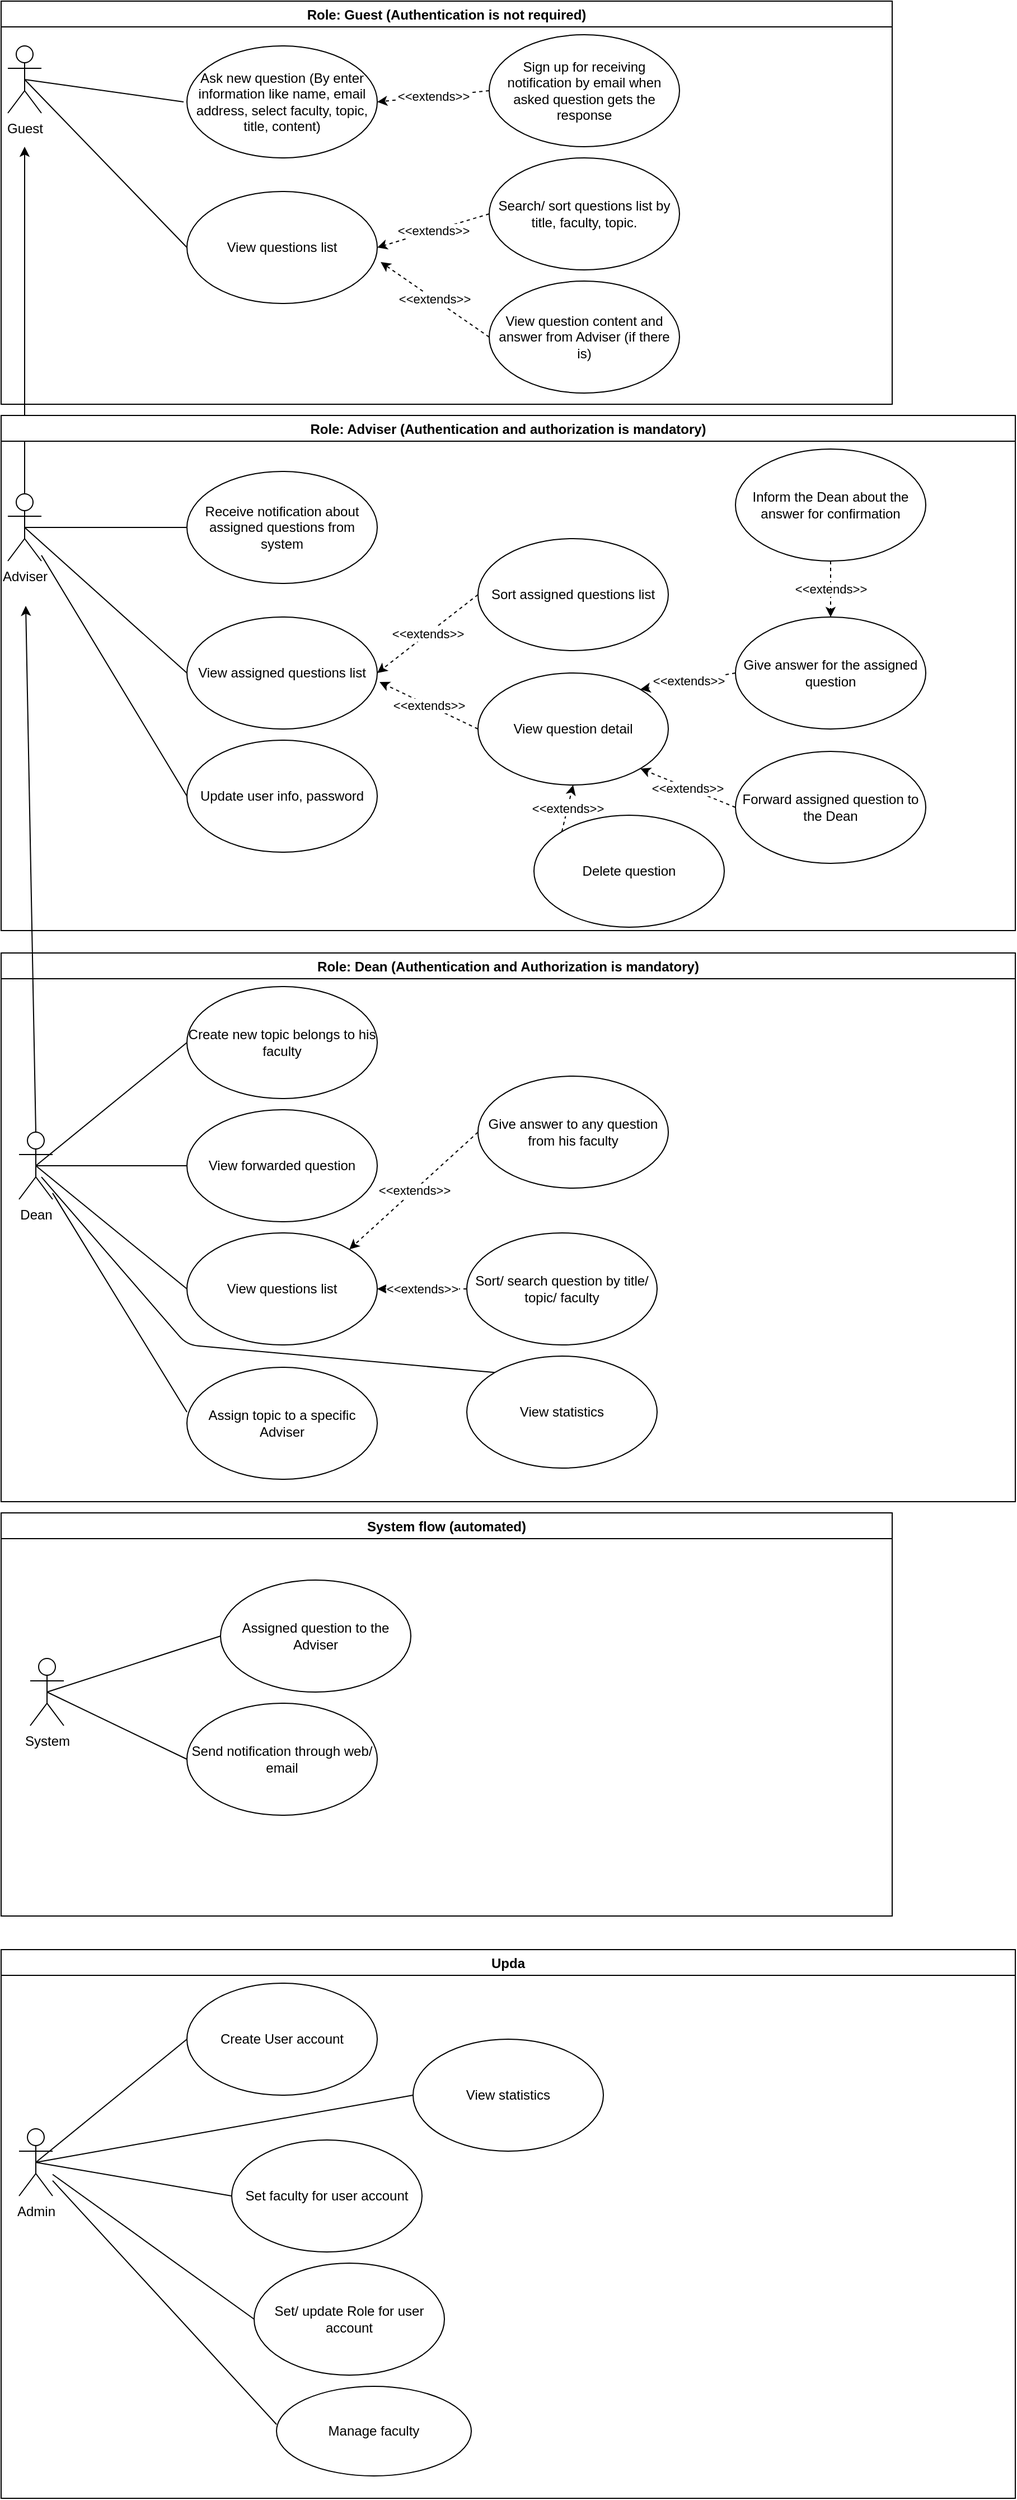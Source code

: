 <mxfile version="14.6.13" type="device" pages="2"><diagram id="tnbXLevmcXKyYmL-U076" name="Page-1"><mxGraphModel dx="1086" dy="816" grid="1" gridSize="10" guides="1" tooltips="1" connect="1" arrows="1" fold="1" page="1" pageScale="1" pageWidth="1169" pageHeight="1654" math="0" shadow="0"><root><mxCell id="0"/><mxCell id="1" parent="0"/><mxCell id="F6jXzHEJYzb5_Nm_SfDr-1" value="Guest" style="shape=umlActor;verticalLabelPosition=bottom;verticalAlign=top;html=1;outlineConnect=0;" parent="1" vertex="1"><mxGeometry x="20" y="40" width="30" height="60" as="geometry"/></mxCell><mxCell id="F6jXzHEJYzb5_Nm_SfDr-8" value="" style="endArrow=none;html=1;exitX=0.5;exitY=0.5;exitDx=0;exitDy=0;exitPerimeter=0;" parent="1" source="F6jXzHEJYzb5_Nm_SfDr-1" edge="1"><mxGeometry width="50" height="50" relative="1" as="geometry"><mxPoint x="160" y="240" as="sourcePoint"/><mxPoint x="177" y="90" as="targetPoint"/></mxGeometry></mxCell><mxCell id="F6jXzHEJYzb5_Nm_SfDr-13" value="" style="endArrow=none;html=1;entryX=0;entryY=0.5;entryDx=0;entryDy=0;exitX=0.5;exitY=0.5;exitDx=0;exitDy=0;exitPerimeter=0;" parent="1" source="F6jXzHEJYzb5_Nm_SfDr-1" target="F6jXzHEJYzb5_Nm_SfDr-9" edge="1"><mxGeometry width="50" height="50" relative="1" as="geometry"><mxPoint x="45" y="80" as="sourcePoint"/><mxPoint x="187" y="80" as="targetPoint"/></mxGeometry></mxCell><mxCell id="F6jXzHEJYzb5_Nm_SfDr-17" value="Role: Guest (Authentication is not required)" style="swimlane;" parent="1" vertex="1"><mxGeometry x="14" width="796" height="360" as="geometry"/></mxCell><mxCell id="F6jXzHEJYzb5_Nm_SfDr-9" value="View questions list" style="ellipse;whiteSpace=wrap;html=1;" parent="F6jXzHEJYzb5_Nm_SfDr-17" vertex="1"><mxGeometry x="166" y="170" width="170" height="100" as="geometry"/></mxCell><mxCell id="F6jXzHEJYzb5_Nm_SfDr-3" value="Ask new question (By enter information like name, email address, select faculty, topic, title, content)" style="ellipse;whiteSpace=wrap;html=1;" parent="F6jXzHEJYzb5_Nm_SfDr-17" vertex="1"><mxGeometry x="166" y="40" width="170" height="100" as="geometry"/></mxCell><mxCell id="F6jXzHEJYzb5_Nm_SfDr-14" value="View question content and answer from Adviser (if there is)" style="ellipse;whiteSpace=wrap;html=1;" parent="F6jXzHEJYzb5_Nm_SfDr-17" vertex="1"><mxGeometry x="436" y="250" width="170" height="100" as="geometry"/></mxCell><mxCell id="F6jXzHEJYzb5_Nm_SfDr-15" value="&amp;lt;&amp;lt;extends&amp;gt;&amp;gt;" style="endArrow=classic;html=1;entryX=1.018;entryY=0.63;entryDx=0;entryDy=0;exitX=0;exitY=0.5;exitDx=0;exitDy=0;dashed=1;entryPerimeter=0;" parent="F6jXzHEJYzb5_Nm_SfDr-17" source="F6jXzHEJYzb5_Nm_SfDr-14" target="F6jXzHEJYzb5_Nm_SfDr-9" edge="1"><mxGeometry width="50" height="50" relative="1" as="geometry"><mxPoint x="426" y="260" as="sourcePoint"/><mxPoint x="326" y="300" as="targetPoint"/></mxGeometry></mxCell><mxCell id="F6jXzHEJYzb5_Nm_SfDr-10" value="Search/ sort questions list by title, faculty, topic." style="ellipse;whiteSpace=wrap;html=1;" parent="F6jXzHEJYzb5_Nm_SfDr-17" vertex="1"><mxGeometry x="436" y="140" width="170" height="100" as="geometry"/></mxCell><mxCell id="F6jXzHEJYzb5_Nm_SfDr-12" value="&amp;lt;&amp;lt;extends&amp;gt;&amp;gt;" style="endArrow=classic;html=1;entryX=1;entryY=0.5;entryDx=0;entryDy=0;exitX=0;exitY=0.5;exitDx=0;exitDy=0;dashed=1;" parent="F6jXzHEJYzb5_Nm_SfDr-17" source="F6jXzHEJYzb5_Nm_SfDr-10" target="F6jXzHEJYzb5_Nm_SfDr-9" edge="1"><mxGeometry width="50" height="50" relative="1" as="geometry"><mxPoint x="436" y="210" as="sourcePoint"/><mxPoint x="336" y="210" as="targetPoint"/></mxGeometry></mxCell><mxCell id="F6jXzHEJYzb5_Nm_SfDr-4" value="Sign up for receiving notification by email when asked question gets the response" style="ellipse;whiteSpace=wrap;html=1;" parent="F6jXzHEJYzb5_Nm_SfDr-17" vertex="1"><mxGeometry x="436" y="30" width="170" height="100" as="geometry"/></mxCell><mxCell id="F6jXzHEJYzb5_Nm_SfDr-5" value="&amp;lt;&amp;lt;extends&amp;gt;&amp;gt;" style="endArrow=classic;html=1;entryX=1;entryY=0.5;entryDx=0;entryDy=0;exitX=0;exitY=0.5;exitDx=0;exitDy=0;dashed=1;" parent="F6jXzHEJYzb5_Nm_SfDr-17" source="F6jXzHEJYzb5_Nm_SfDr-4" target="F6jXzHEJYzb5_Nm_SfDr-3" edge="1"><mxGeometry width="50" height="50" relative="1" as="geometry"><mxPoint x="366" y="80" as="sourcePoint"/><mxPoint x="416" y="30" as="targetPoint"/></mxGeometry></mxCell><mxCell id="F6jXzHEJYzb5_Nm_SfDr-90" value="" style="endArrow=classic;html=1;strokeColor=#000000;exitX=0.5;exitY=0;exitDx=0;exitDy=0;exitPerimeter=0;" parent="F6jXzHEJYzb5_Nm_SfDr-17" source="F6jXzHEJYzb5_Nm_SfDr-16" edge="1"><mxGeometry width="50" height="50" relative="1" as="geometry"><mxPoint x="36" y="270" as="sourcePoint"/><mxPoint x="21" y="130" as="targetPoint"/></mxGeometry></mxCell><mxCell id="F6jXzHEJYzb5_Nm_SfDr-18" value="Role: Adviser (Authentication and authorization is mandatory)" style="swimlane;" parent="1" vertex="1"><mxGeometry x="14" y="370" width="906" height="460" as="geometry"/></mxCell><mxCell id="F6jXzHEJYzb5_Nm_SfDr-16" value="Adviser" style="shape=umlActor;verticalLabelPosition=bottom;verticalAlign=top;html=1;outlineConnect=0;" parent="F6jXzHEJYzb5_Nm_SfDr-18" vertex="1"><mxGeometry x="6" y="70" width="30" height="60" as="geometry"/></mxCell><mxCell id="F6jXzHEJYzb5_Nm_SfDr-19" value="Receive notification about assigned questions from system" style="ellipse;whiteSpace=wrap;html=1;" parent="F6jXzHEJYzb5_Nm_SfDr-18" vertex="1"><mxGeometry x="166" y="50" width="170" height="100" as="geometry"/></mxCell><mxCell id="F6jXzHEJYzb5_Nm_SfDr-20" value="" style="endArrow=none;html=1;entryX=0;entryY=0.5;entryDx=0;entryDy=0;exitX=0.5;exitY=0.5;exitDx=0;exitDy=0;exitPerimeter=0;" parent="F6jXzHEJYzb5_Nm_SfDr-18" source="F6jXzHEJYzb5_Nm_SfDr-16" target="F6jXzHEJYzb5_Nm_SfDr-19" edge="1"><mxGeometry width="50" height="50" relative="1" as="geometry"><mxPoint x="16" y="-50" as="sourcePoint"/><mxPoint x="161" y="100" as="targetPoint"/></mxGeometry></mxCell><mxCell id="F6jXzHEJYzb5_Nm_SfDr-21" value="View assigned questions list" style="ellipse;whiteSpace=wrap;html=1;" parent="F6jXzHEJYzb5_Nm_SfDr-18" vertex="1"><mxGeometry x="166" y="180" width="170" height="100" as="geometry"/></mxCell><mxCell id="F6jXzHEJYzb5_Nm_SfDr-22" value="Sort assigned questions list" style="ellipse;whiteSpace=wrap;html=1;" parent="F6jXzHEJYzb5_Nm_SfDr-18" vertex="1"><mxGeometry x="426" y="110" width="170" height="100" as="geometry"/></mxCell><mxCell id="F6jXzHEJYzb5_Nm_SfDr-24" value="&amp;lt;&amp;lt;extends&amp;gt;&amp;gt;" style="endArrow=classic;html=1;entryX=1;entryY=0.5;entryDx=0;entryDy=0;exitX=0;exitY=0.5;exitDx=0;exitDy=0;dashed=1;" parent="F6jXzHEJYzb5_Nm_SfDr-18" source="F6jXzHEJYzb5_Nm_SfDr-22" target="F6jXzHEJYzb5_Nm_SfDr-21" edge="1"><mxGeometry width="50" height="50" relative="1" as="geometry"><mxPoint x="392.94" y="167" as="sourcePoint"/><mxPoint x="296.0" y="100" as="targetPoint"/></mxGeometry></mxCell><mxCell id="F6jXzHEJYzb5_Nm_SfDr-26" value="" style="endArrow=none;html=1;entryX=0;entryY=0.5;entryDx=0;entryDy=0;exitX=0.5;exitY=0.5;exitDx=0;exitDy=0;exitPerimeter=0;" parent="F6jXzHEJYzb5_Nm_SfDr-18" source="F6jXzHEJYzb5_Nm_SfDr-16" target="F6jXzHEJYzb5_Nm_SfDr-21" edge="1"><mxGeometry width="50" height="50" relative="1" as="geometry"><mxPoint y="290" as="sourcePoint"/><mxPoint x="145" y="290" as="targetPoint"/></mxGeometry></mxCell><mxCell id="F6jXzHEJYzb5_Nm_SfDr-28" value="View question detail" style="ellipse;whiteSpace=wrap;html=1;" parent="F6jXzHEJYzb5_Nm_SfDr-18" vertex="1"><mxGeometry x="426" y="230" width="170" height="100" as="geometry"/></mxCell><mxCell id="F6jXzHEJYzb5_Nm_SfDr-29" value="&amp;lt;&amp;lt;extends&amp;gt;&amp;gt;" style="endArrow=classic;html=1;entryX=1.012;entryY=0.58;entryDx=0;entryDy=0;exitX=0;exitY=0.5;exitDx=0;exitDy=0;dashed=1;entryPerimeter=0;" parent="F6jXzHEJYzb5_Nm_SfDr-18" source="F6jXzHEJYzb5_Nm_SfDr-28" target="F6jXzHEJYzb5_Nm_SfDr-21" edge="1"><mxGeometry width="50" height="50" relative="1" as="geometry"><mxPoint x="450" y="540" as="sourcePoint"/><mxPoint x="360" y="610" as="targetPoint"/></mxGeometry></mxCell><mxCell id="F6jXzHEJYzb5_Nm_SfDr-30" value="Give answer for the assigned question" style="ellipse;whiteSpace=wrap;html=1;" parent="F6jXzHEJYzb5_Nm_SfDr-18" vertex="1"><mxGeometry x="656" y="180" width="170" height="100" as="geometry"/></mxCell><mxCell id="F6jXzHEJYzb5_Nm_SfDr-31" value="Forward assigned question to the Dean" style="ellipse;whiteSpace=wrap;html=1;" parent="F6jXzHEJYzb5_Nm_SfDr-18" vertex="1"><mxGeometry x="656" y="300" width="170" height="100" as="geometry"/></mxCell><mxCell id="F6jXzHEJYzb5_Nm_SfDr-32" value="&amp;lt;&amp;lt;extends&amp;gt;&amp;gt;" style="endArrow=classic;html=1;entryX=1;entryY=1;entryDx=0;entryDy=0;exitX=0;exitY=0.5;exitDx=0;exitDy=0;dashed=1;" parent="F6jXzHEJYzb5_Nm_SfDr-18" source="F6jXzHEJYzb5_Nm_SfDr-31" target="F6jXzHEJYzb5_Nm_SfDr-28" edge="1"><mxGeometry width="50" height="50" relative="1" as="geometry"><mxPoint x="450" y="660" as="sourcePoint"/><mxPoint x="362.04" y="618" as="targetPoint"/></mxGeometry></mxCell><mxCell id="F6jXzHEJYzb5_Nm_SfDr-33" value="&amp;lt;&amp;lt;extends&amp;gt;&amp;gt;" style="endArrow=classic;html=1;entryX=1;entryY=0;entryDx=0;entryDy=0;dashed=1;exitX=0;exitY=0.5;exitDx=0;exitDy=0;" parent="F6jXzHEJYzb5_Nm_SfDr-18" source="F6jXzHEJYzb5_Nm_SfDr-30" target="F6jXzHEJYzb5_Nm_SfDr-28" edge="1"><mxGeometry width="50" height="50" relative="1" as="geometry"><mxPoint x="680" y="730" as="sourcePoint"/><mxPoint x="595.104" y="695.355" as="targetPoint"/></mxGeometry></mxCell><mxCell id="F6jXzHEJYzb5_Nm_SfDr-34" value="Inform the Dean about the answer for confirmation" style="ellipse;whiteSpace=wrap;html=1;" parent="F6jXzHEJYzb5_Nm_SfDr-18" vertex="1"><mxGeometry x="656" y="30" width="170" height="100" as="geometry"/></mxCell><mxCell id="F6jXzHEJYzb5_Nm_SfDr-35" value="&amp;lt;&amp;lt;extends&amp;gt;&amp;gt;" style="endArrow=classic;html=1;entryX=0.5;entryY=0;entryDx=0;entryDy=0;dashed=1;exitX=0.5;exitY=1;exitDx=0;exitDy=0;" parent="F6jXzHEJYzb5_Nm_SfDr-18" source="F6jXzHEJYzb5_Nm_SfDr-34" target="F6jXzHEJYzb5_Nm_SfDr-30" edge="1"><mxGeometry width="50" height="50" relative="1" as="geometry"><mxPoint x="680" y="610" as="sourcePoint"/><mxPoint x="595.104" y="624.645" as="targetPoint"/></mxGeometry></mxCell><mxCell id="F6jXzHEJYzb5_Nm_SfDr-87" value="Update user info, password" style="ellipse;whiteSpace=wrap;html=1;" parent="F6jXzHEJYzb5_Nm_SfDr-18" vertex="1"><mxGeometry x="166" y="290" width="170" height="100" as="geometry"/></mxCell><mxCell id="F6jXzHEJYzb5_Nm_SfDr-88" value="" style="endArrow=none;html=1;entryX=0;entryY=0.5;entryDx=0;entryDy=0;" parent="F6jXzHEJYzb5_Nm_SfDr-18" source="F6jXzHEJYzb5_Nm_SfDr-16" target="F6jXzHEJYzb5_Nm_SfDr-87" edge="1"><mxGeometry width="50" height="50" relative="1" as="geometry"><mxPoint x="26" y="190" as="sourcePoint"/><mxPoint x="171.0" y="320" as="targetPoint"/></mxGeometry></mxCell><mxCell id="F6jXzHEJYzb5_Nm_SfDr-101" value="Delete question" style="ellipse;whiteSpace=wrap;html=1;" parent="F6jXzHEJYzb5_Nm_SfDr-18" vertex="1"><mxGeometry x="476" y="357" width="170" height="100" as="geometry"/></mxCell><mxCell id="F6jXzHEJYzb5_Nm_SfDr-102" value="&amp;lt;&amp;lt;extends&amp;gt;&amp;gt;" style="endArrow=classic;html=1;entryX=0.5;entryY=1;entryDx=0;entryDy=0;exitX=0;exitY=0;exitDx=0;exitDy=0;dashed=1;" parent="F6jXzHEJYzb5_Nm_SfDr-18" source="F6jXzHEJYzb5_Nm_SfDr-101" target="F6jXzHEJYzb5_Nm_SfDr-28" edge="1"><mxGeometry width="50" height="50" relative="1" as="geometry"><mxPoint x="480.64" y="384.79" as="sourcePoint"/><mxPoint x="395.995" y="349.997" as="targetPoint"/></mxGeometry></mxCell><mxCell id="F6jXzHEJYzb5_Nm_SfDr-48" value="Role: Dean (Authentication and Authorization is mandatory)" style="swimlane;" parent="1" vertex="1"><mxGeometry x="14" y="850" width="906" height="490" as="geometry"/></mxCell><mxCell id="F6jXzHEJYzb5_Nm_SfDr-49" value="View forwarded question" style="ellipse;whiteSpace=wrap;html=1;" parent="F6jXzHEJYzb5_Nm_SfDr-48" vertex="1"><mxGeometry x="166" y="140" width="170" height="100" as="geometry"/></mxCell><mxCell id="F6jXzHEJYzb5_Nm_SfDr-50" value="Create new topic belongs to his faculty" style="ellipse;whiteSpace=wrap;html=1;" parent="F6jXzHEJYzb5_Nm_SfDr-48" vertex="1"><mxGeometry x="166" y="30" width="170" height="100" as="geometry"/></mxCell><mxCell id="F6jXzHEJYzb5_Nm_SfDr-51" value="Dean" style="shape=umlActor;verticalLabelPosition=bottom;verticalAlign=top;html=1;outlineConnect=0;" parent="F6jXzHEJYzb5_Nm_SfDr-48" vertex="1"><mxGeometry x="16" y="160" width="30" height="60" as="geometry"/></mxCell><mxCell id="F6jXzHEJYzb5_Nm_SfDr-52" value="" style="endArrow=none;html=1;entryX=0;entryY=0.5;entryDx=0;entryDy=0;exitX=0.5;exitY=0.5;exitDx=0;exitDy=0;exitPerimeter=0;" parent="F6jXzHEJYzb5_Nm_SfDr-48" source="F6jXzHEJYzb5_Nm_SfDr-51" target="F6jXzHEJYzb5_Nm_SfDr-50" edge="1"><mxGeometry width="50" height="50" relative="1" as="geometry"><mxPoint x="86" y="140" as="sourcePoint"/><mxPoint x="136" y="90" as="targetPoint"/></mxGeometry></mxCell><mxCell id="F6jXzHEJYzb5_Nm_SfDr-53" value="" style="endArrow=none;html=1;exitX=0.5;exitY=0.5;exitDx=0;exitDy=0;exitPerimeter=0;entryX=0;entryY=0.5;entryDx=0;entryDy=0;" parent="F6jXzHEJYzb5_Nm_SfDr-48" source="F6jXzHEJYzb5_Nm_SfDr-51" target="F6jXzHEJYzb5_Nm_SfDr-49" edge="1"><mxGeometry width="50" height="50" relative="1" as="geometry"><mxPoint x="116" y="210" as="sourcePoint"/><mxPoint x="166" y="220" as="targetPoint"/></mxGeometry></mxCell><mxCell id="F6jXzHEJYzb5_Nm_SfDr-54" value="View questions list" style="ellipse;whiteSpace=wrap;html=1;" parent="F6jXzHEJYzb5_Nm_SfDr-48" vertex="1"><mxGeometry x="166" y="250" width="170" height="100" as="geometry"/></mxCell><mxCell id="F6jXzHEJYzb5_Nm_SfDr-63" value="" style="endArrow=none;html=1;exitX=0.5;exitY=0.5;exitDx=0;exitDy=0;exitPerimeter=0;entryX=0;entryY=0.5;entryDx=0;entryDy=0;" parent="F6jXzHEJYzb5_Nm_SfDr-48" source="F6jXzHEJYzb5_Nm_SfDr-51" target="F6jXzHEJYzb5_Nm_SfDr-54" edge="1"><mxGeometry width="50" height="50" relative="1" as="geometry"><mxPoint x="56" y="230" as="sourcePoint"/><mxPoint x="181" y="270" as="targetPoint"/></mxGeometry></mxCell><mxCell id="F6jXzHEJYzb5_Nm_SfDr-64" value="Sort/ search question by title/ topic/ faculty" style="ellipse;whiteSpace=wrap;html=1;" parent="F6jXzHEJYzb5_Nm_SfDr-48" vertex="1"><mxGeometry x="416" y="250" width="170" height="100" as="geometry"/></mxCell><mxCell id="F6jXzHEJYzb5_Nm_SfDr-65" value="&amp;lt;&amp;lt;extends&amp;gt;&amp;gt;" style="endArrow=classic;html=1;entryX=1;entryY=0.5;entryDx=0;entryDy=0;exitX=0;exitY=0.5;exitDx=0;exitDy=0;dashed=1;" parent="F6jXzHEJYzb5_Nm_SfDr-48" source="F6jXzHEJYzb5_Nm_SfDr-64" target="F6jXzHEJYzb5_Nm_SfDr-54" edge="1"><mxGeometry width="50" height="50" relative="1" as="geometry"><mxPoint x="680.0" y="260" as="sourcePoint"/><mxPoint x="594.85" y="225.504" as="targetPoint"/></mxGeometry></mxCell><mxCell id="F6jXzHEJYzb5_Nm_SfDr-68" value="Assign topic to a specific Adviser" style="ellipse;whiteSpace=wrap;html=1;" parent="F6jXzHEJYzb5_Nm_SfDr-48" vertex="1"><mxGeometry x="166" y="370" width="170" height="100" as="geometry"/></mxCell><mxCell id="F6jXzHEJYzb5_Nm_SfDr-69" value="" style="endArrow=none;html=1;" parent="F6jXzHEJYzb5_Nm_SfDr-48" source="F6jXzHEJYzb5_Nm_SfDr-51" edge="1"><mxGeometry width="50" height="50" relative="1" as="geometry"><mxPoint x="46" y="270" as="sourcePoint"/><mxPoint x="166" y="410" as="targetPoint"/></mxGeometry></mxCell><mxCell id="F6jXzHEJYzb5_Nm_SfDr-70" value="Give answer to any question from his faculty" style="ellipse;whiteSpace=wrap;html=1;" parent="F6jXzHEJYzb5_Nm_SfDr-48" vertex="1"><mxGeometry x="426" y="110" width="170" height="100" as="geometry"/></mxCell><mxCell id="F6jXzHEJYzb5_Nm_SfDr-72" value="&amp;lt;&amp;lt;extends&amp;gt;&amp;gt;" style="endArrow=classic;html=1;exitX=0;exitY=0.5;exitDx=0;exitDy=0;dashed=1;entryX=1;entryY=0;entryDx=0;entryDy=0;" parent="F6jXzHEJYzb5_Nm_SfDr-48" source="F6jXzHEJYzb5_Nm_SfDr-70" target="F6jXzHEJYzb5_Nm_SfDr-54" edge="1"><mxGeometry width="50" height="50" relative="1" as="geometry"><mxPoint x="426" y="170" as="sourcePoint"/><mxPoint x="336" y="190" as="targetPoint"/></mxGeometry></mxCell><mxCell id="F6jXzHEJYzb5_Nm_SfDr-92" value="View statistics" style="ellipse;whiteSpace=wrap;html=1;" parent="F6jXzHEJYzb5_Nm_SfDr-48" vertex="1"><mxGeometry x="416" y="360" width="170" height="100" as="geometry"/></mxCell><mxCell id="F6jXzHEJYzb5_Nm_SfDr-93" value="" style="endArrow=none;html=1;exitX=0.667;exitY=0.667;exitDx=0;exitDy=0;exitPerimeter=0;entryX=0;entryY=0;entryDx=0;entryDy=0;" parent="F6jXzHEJYzb5_Nm_SfDr-48" source="F6jXzHEJYzb5_Nm_SfDr-51" target="F6jXzHEJYzb5_Nm_SfDr-92" edge="1"><mxGeometry width="50" height="50" relative="1" as="geometry"><mxPoint x="70" y="380.004" as="sourcePoint"/><mxPoint x="190" y="575.56" as="targetPoint"/><Array as="points"><mxPoint x="166" y="350"/></Array></mxGeometry></mxCell><mxCell id="F6jXzHEJYzb5_Nm_SfDr-55" value="System flow (automated)" style="swimlane;" parent="1" vertex="1"><mxGeometry x="14" y="1350" width="796" height="360" as="geometry"/></mxCell><mxCell id="F6jXzHEJYzb5_Nm_SfDr-56" value="Send notification through web/ email" style="ellipse;whiteSpace=wrap;html=1;" parent="F6jXzHEJYzb5_Nm_SfDr-55" vertex="1"><mxGeometry x="166" y="170" width="170" height="100" as="geometry"/></mxCell><mxCell id="F6jXzHEJYzb5_Nm_SfDr-57" value="Assigned question to the Adviser" style="ellipse;whiteSpace=wrap;html=1;" parent="F6jXzHEJYzb5_Nm_SfDr-55" vertex="1"><mxGeometry x="196" y="60" width="170" height="100" as="geometry"/></mxCell><mxCell id="F6jXzHEJYzb5_Nm_SfDr-58" value="System" style="shape=umlActor;verticalLabelPosition=bottom;verticalAlign=top;html=1;outlineConnect=0;" parent="F6jXzHEJYzb5_Nm_SfDr-55" vertex="1"><mxGeometry x="26" y="130" width="30" height="60" as="geometry"/></mxCell><mxCell id="F6jXzHEJYzb5_Nm_SfDr-59" value="" style="endArrow=none;html=1;entryX=0;entryY=0.5;entryDx=0;entryDy=0;exitX=0.5;exitY=0.5;exitDx=0;exitDy=0;exitPerimeter=0;" parent="F6jXzHEJYzb5_Nm_SfDr-55" source="F6jXzHEJYzb5_Nm_SfDr-58" target="F6jXzHEJYzb5_Nm_SfDr-57" edge="1"><mxGeometry width="50" height="50" relative="1" as="geometry"><mxPoint x="86" y="140" as="sourcePoint"/><mxPoint x="136" y="90" as="targetPoint"/></mxGeometry></mxCell><mxCell id="F6jXzHEJYzb5_Nm_SfDr-60" value="" style="endArrow=none;html=1;exitX=0.5;exitY=0.5;exitDx=0;exitDy=0;exitPerimeter=0;" parent="F6jXzHEJYzb5_Nm_SfDr-55" source="F6jXzHEJYzb5_Nm_SfDr-58" edge="1"><mxGeometry width="50" height="50" relative="1" as="geometry"><mxPoint x="116" y="210" as="sourcePoint"/><mxPoint x="166" y="220" as="targetPoint"/></mxGeometry></mxCell><mxCell id="F6jXzHEJYzb5_Nm_SfDr-73" value="Upda" style="swimlane;" parent="1" vertex="1"><mxGeometry x="14" y="1740" width="906" height="490" as="geometry"/></mxCell><mxCell id="F6jXzHEJYzb5_Nm_SfDr-75" value="Create User account" style="ellipse;whiteSpace=wrap;html=1;" parent="F6jXzHEJYzb5_Nm_SfDr-73" vertex="1"><mxGeometry x="166" y="30" width="170" height="100" as="geometry"/></mxCell><mxCell id="F6jXzHEJYzb5_Nm_SfDr-76" value="Admin" style="shape=umlActor;verticalLabelPosition=bottom;verticalAlign=top;html=1;outlineConnect=0;" parent="F6jXzHEJYzb5_Nm_SfDr-73" vertex="1"><mxGeometry x="16" y="160" width="30" height="60" as="geometry"/></mxCell><mxCell id="F6jXzHEJYzb5_Nm_SfDr-77" value="" style="endArrow=none;html=1;entryX=0;entryY=0.5;entryDx=0;entryDy=0;exitX=0.5;exitY=0.5;exitDx=0;exitDy=0;exitPerimeter=0;" parent="F6jXzHEJYzb5_Nm_SfDr-73" source="F6jXzHEJYzb5_Nm_SfDr-76" target="F6jXzHEJYzb5_Nm_SfDr-75" edge="1"><mxGeometry width="50" height="50" relative="1" as="geometry"><mxPoint x="86" y="140" as="sourcePoint"/><mxPoint x="136" y="90" as="targetPoint"/></mxGeometry></mxCell><mxCell id="F6jXzHEJYzb5_Nm_SfDr-94" value="Set faculty for user account" style="ellipse;whiteSpace=wrap;html=1;" parent="F6jXzHEJYzb5_Nm_SfDr-73" vertex="1"><mxGeometry x="206" y="170" width="170" height="100" as="geometry"/></mxCell><mxCell id="F6jXzHEJYzb5_Nm_SfDr-95" value="Set/ update Role for user account" style="ellipse;whiteSpace=wrap;html=1;" parent="F6jXzHEJYzb5_Nm_SfDr-73" vertex="1"><mxGeometry x="226" y="280" width="170" height="100" as="geometry"/></mxCell><mxCell id="F6jXzHEJYzb5_Nm_SfDr-97" value="" style="endArrow=none;html=1;entryX=0;entryY=0.5;entryDx=0;entryDy=0;exitX=0.5;exitY=0.5;exitDx=0;exitDy=0;exitPerimeter=0;" parent="F6jXzHEJYzb5_Nm_SfDr-73" source="F6jXzHEJYzb5_Nm_SfDr-76" target="F6jXzHEJYzb5_Nm_SfDr-94" edge="1"><mxGeometry width="50" height="50" relative="1" as="geometry"><mxPoint x="55" y="260.0" as="sourcePoint"/><mxPoint x="190.0" y="150.0" as="targetPoint"/></mxGeometry></mxCell><mxCell id="F6jXzHEJYzb5_Nm_SfDr-98" value="" style="endArrow=none;html=1;entryX=0;entryY=0.5;entryDx=0;entryDy=0;" parent="F6jXzHEJYzb5_Nm_SfDr-73" source="F6jXzHEJYzb5_Nm_SfDr-76" target="F6jXzHEJYzb5_Nm_SfDr-95" edge="1"><mxGeometry width="50" height="50" relative="1" as="geometry"><mxPoint x="55" y="250.0" as="sourcePoint"/><mxPoint x="190.0" y="280.0" as="targetPoint"/></mxGeometry></mxCell><mxCell id="F6jXzHEJYzb5_Nm_SfDr-99" value="View statistics" style="ellipse;whiteSpace=wrap;html=1;" parent="F6jXzHEJYzb5_Nm_SfDr-73" vertex="1"><mxGeometry x="368" y="80" width="170" height="100" as="geometry"/></mxCell><mxCell id="F6jXzHEJYzb5_Nm_SfDr-100" value="" style="endArrow=none;html=1;strokeColor=#000000;exitX=0.5;exitY=0.5;exitDx=0;exitDy=0;exitPerimeter=0;entryX=0;entryY=0.5;entryDx=0;entryDy=0;" parent="F6jXzHEJYzb5_Nm_SfDr-73" source="F6jXzHEJYzb5_Nm_SfDr-76" target="F6jXzHEJYzb5_Nm_SfDr-99" edge="1"><mxGeometry width="50" height="50" relative="1" as="geometry"><mxPoint x="126" y="180" as="sourcePoint"/><mxPoint x="176" y="130" as="targetPoint"/></mxGeometry></mxCell><mxCell id="eO_wuK42JteUmUzQ3wuY-1" value="Manage faculty" style="ellipse;whiteSpace=wrap;html=1;" parent="F6jXzHEJYzb5_Nm_SfDr-73" vertex="1"><mxGeometry x="246" y="390" width="174" height="80" as="geometry"/></mxCell><mxCell id="eO_wuK42JteUmUzQ3wuY-2" value="" style="endArrow=none;html=1;exitX=0;exitY=0.425;exitDx=0;exitDy=0;exitPerimeter=0;" parent="F6jXzHEJYzb5_Nm_SfDr-73" source="eO_wuK42JteUmUzQ3wuY-1" target="F6jXzHEJYzb5_Nm_SfDr-76" edge="1"><mxGeometry width="50" height="50" relative="1" as="geometry"><mxPoint x="516" y="390" as="sourcePoint"/><mxPoint x="566" y="340" as="targetPoint"/></mxGeometry></mxCell><mxCell id="F6jXzHEJYzb5_Nm_SfDr-89" value="" style="endArrow=classic;html=1;strokeColor=#000000;exitX=0.5;exitY=0;exitDx=0;exitDy=0;exitPerimeter=0;" parent="1" source="F6jXzHEJYzb5_Nm_SfDr-51" edge="1"><mxGeometry width="50" height="50" relative="1" as="geometry"><mxPoint x="80" y="790" as="sourcePoint"/><mxPoint x="36" y="540" as="targetPoint"/></mxGeometry></mxCell></root></mxGraphModel></diagram><diagram name="Copy of Page-1" id="ov5y3GShsDafagO7hjkb"><mxGraphModel dx="1422" dy="832" grid="1" gridSize="10" guides="1" tooltips="1" connect="1" arrows="1" fold="1" page="1" pageScale="1" pageWidth="1169" pageHeight="1654" math="0" shadow="0"><root><mxCell id="dtyVbxD3wfUX7LlyvguW-0"/><mxCell id="dtyVbxD3wfUX7LlyvguW-1" parent="dtyVbxD3wfUX7LlyvguW-0"/><mxCell id="dtyVbxD3wfUX7LlyvguW-2" value="Khách" style="shape=umlActor;verticalLabelPosition=bottom;verticalAlign=top;html=1;outlineConnect=0;" vertex="1" parent="dtyVbxD3wfUX7LlyvguW-1"><mxGeometry x="20" y="40" width="30" height="60" as="geometry"/></mxCell><mxCell id="dtyVbxD3wfUX7LlyvguW-3" value="" style="endArrow=none;html=1;exitX=0.5;exitY=0.5;exitDx=0;exitDy=0;exitPerimeter=0;" edge="1" parent="dtyVbxD3wfUX7LlyvguW-1" source="dtyVbxD3wfUX7LlyvguW-2"><mxGeometry width="50" height="50" relative="1" as="geometry"><mxPoint x="160" y="240" as="sourcePoint"/><mxPoint x="177" y="90" as="targetPoint"/></mxGeometry></mxCell><mxCell id="dtyVbxD3wfUX7LlyvguW-4" value="" style="endArrow=none;html=1;entryX=0;entryY=0.5;entryDx=0;entryDy=0;exitX=0.5;exitY=0.5;exitDx=0;exitDy=0;exitPerimeter=0;" edge="1" parent="dtyVbxD3wfUX7LlyvguW-1" source="dtyVbxD3wfUX7LlyvguW-2" target="dtyVbxD3wfUX7LlyvguW-6"><mxGeometry width="50" height="50" relative="1" as="geometry"><mxPoint x="45" y="80" as="sourcePoint"/><mxPoint x="187" y="80" as="targetPoint"/></mxGeometry></mxCell><mxCell id="dtyVbxD3wfUX7LlyvguW-5" value="Vai trò: Khách (Không yêu cầu đăng nhập)" style="swimlane;" vertex="1" parent="dtyVbxD3wfUX7LlyvguW-1"><mxGeometry x="14" width="796" height="360" as="geometry"/></mxCell><mxCell id="dtyVbxD3wfUX7LlyvguW-6" value="Xem danh sách câu hỏi" style="ellipse;whiteSpace=wrap;html=1;" vertex="1" parent="dtyVbxD3wfUX7LlyvguW-5"><mxGeometry x="166" y="170" width="170" height="100" as="geometry"/></mxCell><mxCell id="dtyVbxD3wfUX7LlyvguW-7" value="Đặt câu hỏi mới" style="ellipse;whiteSpace=wrap;html=1;" vertex="1" parent="dtyVbxD3wfUX7LlyvguW-5"><mxGeometry x="166" y="40" width="170" height="100" as="geometry"/></mxCell><mxCell id="dtyVbxD3wfUX7LlyvguW-8" value="Xem nội dung câu chi tiết câu hỏi và câu trả lời (nếu có)" style="ellipse;whiteSpace=wrap;html=1;" vertex="1" parent="dtyVbxD3wfUX7LlyvguW-5"><mxGeometry x="436" y="250" width="170" height="100" as="geometry"/></mxCell><mxCell id="dtyVbxD3wfUX7LlyvguW-9" value="&amp;lt;&amp;lt;extends&amp;gt;&amp;gt;" style="endArrow=classic;html=1;entryX=1.018;entryY=0.63;entryDx=0;entryDy=0;exitX=0;exitY=0.5;exitDx=0;exitDy=0;dashed=1;entryPerimeter=0;" edge="1" parent="dtyVbxD3wfUX7LlyvguW-5" source="dtyVbxD3wfUX7LlyvguW-8" target="dtyVbxD3wfUX7LlyvguW-6"><mxGeometry width="50" height="50" relative="1" as="geometry"><mxPoint x="426" y="260" as="sourcePoint"/><mxPoint x="326" y="300" as="targetPoint"/></mxGeometry></mxCell><mxCell id="dtyVbxD3wfUX7LlyvguW-10" value="Tìm kiếm theo tiêu đề, nội dung. Lọc theo khoa." style="ellipse;whiteSpace=wrap;html=1;" vertex="1" parent="dtyVbxD3wfUX7LlyvguW-5"><mxGeometry x="436" y="140" width="170" height="100" as="geometry"/></mxCell><mxCell id="dtyVbxD3wfUX7LlyvguW-11" value="&amp;lt;&amp;lt;extends&amp;gt;&amp;gt;" style="endArrow=classic;html=1;entryX=1;entryY=0.5;entryDx=0;entryDy=0;exitX=0;exitY=0.5;exitDx=0;exitDy=0;dashed=1;" edge="1" parent="dtyVbxD3wfUX7LlyvguW-5" source="dtyVbxD3wfUX7LlyvguW-10" target="dtyVbxD3wfUX7LlyvguW-6"><mxGeometry width="50" height="50" relative="1" as="geometry"><mxPoint x="436" y="210" as="sourcePoint"/><mxPoint x="336" y="210" as="targetPoint"/></mxGeometry></mxCell><mxCell id="dtyVbxD3wfUX7LlyvguW-12" value="Đăng ký nhận email khi câu hỏi có phản hồi." style="ellipse;whiteSpace=wrap;html=1;" vertex="1" parent="dtyVbxD3wfUX7LlyvguW-5"><mxGeometry x="436" y="30" width="170" height="100" as="geometry"/></mxCell><mxCell id="dtyVbxD3wfUX7LlyvguW-13" value="&amp;lt;&amp;lt;extends&amp;gt;&amp;gt;" style="endArrow=classic;html=1;entryX=1;entryY=0.5;entryDx=0;entryDy=0;exitX=0;exitY=0.5;exitDx=0;exitDy=0;dashed=1;" edge="1" parent="dtyVbxD3wfUX7LlyvguW-5" source="dtyVbxD3wfUX7LlyvguW-12" target="dtyVbxD3wfUX7LlyvguW-7"><mxGeometry width="50" height="50" relative="1" as="geometry"><mxPoint x="366" y="80" as="sourcePoint"/><mxPoint x="416" y="30" as="targetPoint"/></mxGeometry></mxCell><mxCell id="dtyVbxD3wfUX7LlyvguW-14" value="" style="endArrow=classic;html=1;strokeColor=#000000;exitX=0.5;exitY=0;exitDx=0;exitDy=0;exitPerimeter=0;" edge="1" parent="dtyVbxD3wfUX7LlyvguW-5" source="dtyVbxD3wfUX7LlyvguW-16"><mxGeometry width="50" height="50" relative="1" as="geometry"><mxPoint x="36" y="270" as="sourcePoint"/><mxPoint x="21" y="130" as="targetPoint"/></mxGeometry></mxCell><mxCell id="dtyVbxD3wfUX7LlyvguW-15" value="Role: Adviser (Authentication and authorization is mandatory)" style="swimlane;" vertex="1" parent="dtyVbxD3wfUX7LlyvguW-1"><mxGeometry x="14" y="370" width="906" height="460" as="geometry"/></mxCell><mxCell id="dtyVbxD3wfUX7LlyvguW-16" value="Tư vấn viên" style="shape=umlActor;verticalLabelPosition=bottom;verticalAlign=top;html=1;outlineConnect=0;" vertex="1" parent="dtyVbxD3wfUX7LlyvguW-15"><mxGeometry x="6" y="70" width="30" height="60" as="geometry"/></mxCell><mxCell id="dtyVbxD3wfUX7LlyvguW-17" value="Nhận email thông báo khi được giao câu hỏi mới" style="ellipse;whiteSpace=wrap;html=1;" vertex="1" parent="dtyVbxD3wfUX7LlyvguW-15"><mxGeometry x="166" y="50" width="170" height="100" as="geometry"/></mxCell><mxCell id="dtyVbxD3wfUX7LlyvguW-18" value="" style="endArrow=none;html=1;entryX=0;entryY=0.5;entryDx=0;entryDy=0;exitX=0.5;exitY=0.5;exitDx=0;exitDy=0;exitPerimeter=0;" edge="1" parent="dtyVbxD3wfUX7LlyvguW-15" source="dtyVbxD3wfUX7LlyvguW-16" target="dtyVbxD3wfUX7LlyvguW-17"><mxGeometry width="50" height="50" relative="1" as="geometry"><mxPoint x="16" y="-50" as="sourcePoint"/><mxPoint x="161" y="100" as="targetPoint"/></mxGeometry></mxCell><mxCell id="dtyVbxD3wfUX7LlyvguW-19" value="Xem danh sách câu hỏi được giao" style="ellipse;whiteSpace=wrap;html=1;" vertex="1" parent="dtyVbxD3wfUX7LlyvguW-15"><mxGeometry x="166" y="180" width="170" height="100" as="geometry"/></mxCell><mxCell id="dtyVbxD3wfUX7LlyvguW-20" value="Tìm kiếm, sắp xếp danh sách câu hỏi được giao" style="ellipse;whiteSpace=wrap;html=1;" vertex="1" parent="dtyVbxD3wfUX7LlyvguW-15"><mxGeometry x="426" y="110" width="170" height="100" as="geometry"/></mxCell><mxCell id="dtyVbxD3wfUX7LlyvguW-21" value="&amp;lt;&amp;lt;extends&amp;gt;&amp;gt;" style="endArrow=classic;html=1;entryX=1;entryY=0.5;entryDx=0;entryDy=0;exitX=0;exitY=0.5;exitDx=0;exitDy=0;dashed=1;" edge="1" parent="dtyVbxD3wfUX7LlyvguW-15" source="dtyVbxD3wfUX7LlyvguW-20" target="dtyVbxD3wfUX7LlyvguW-19"><mxGeometry width="50" height="50" relative="1" as="geometry"><mxPoint x="392.94" y="167" as="sourcePoint"/><mxPoint x="296.0" y="100" as="targetPoint"/></mxGeometry></mxCell><mxCell id="dtyVbxD3wfUX7LlyvguW-22" value="" style="endArrow=none;html=1;entryX=0;entryY=0.5;entryDx=0;entryDy=0;exitX=0.5;exitY=0.5;exitDx=0;exitDy=0;exitPerimeter=0;" edge="1" parent="dtyVbxD3wfUX7LlyvguW-15" source="dtyVbxD3wfUX7LlyvguW-16" target="dtyVbxD3wfUX7LlyvguW-19"><mxGeometry width="50" height="50" relative="1" as="geometry"><mxPoint y="290" as="sourcePoint"/><mxPoint x="145" y="290" as="targetPoint"/></mxGeometry></mxCell><mxCell id="dtyVbxD3wfUX7LlyvguW-23" value="Xem chi tiết câu hỏi" style="ellipse;whiteSpace=wrap;html=1;" vertex="1" parent="dtyVbxD3wfUX7LlyvguW-15"><mxGeometry x="426" y="230" width="170" height="100" as="geometry"/></mxCell><mxCell id="dtyVbxD3wfUX7LlyvguW-24" value="&amp;lt;&amp;lt;extends&amp;gt;&amp;gt;" style="endArrow=classic;html=1;entryX=1.012;entryY=0.58;entryDx=0;entryDy=0;exitX=0;exitY=0.5;exitDx=0;exitDy=0;dashed=1;entryPerimeter=0;" edge="1" parent="dtyVbxD3wfUX7LlyvguW-15" source="dtyVbxD3wfUX7LlyvguW-23" target="dtyVbxD3wfUX7LlyvguW-19"><mxGeometry width="50" height="50" relative="1" as="geometry"><mxPoint x="450" y="540" as="sourcePoint"/><mxPoint x="360" y="610" as="targetPoint"/></mxGeometry></mxCell><mxCell id="dtyVbxD3wfUX7LlyvguW-25" value="Trả lời câu hỏi" style="ellipse;whiteSpace=wrap;html=1;" vertex="1" parent="dtyVbxD3wfUX7LlyvguW-15"><mxGeometry x="656" y="180" width="170" height="100" as="geometry"/></mxCell><mxCell id="dtyVbxD3wfUX7LlyvguW-26" value="Gửi mail thông báo cho Trưởng khoa để xác nhận câu trả lời" style="ellipse;whiteSpace=wrap;html=1;" vertex="1" parent="dtyVbxD3wfUX7LlyvguW-15"><mxGeometry x="656" y="300" width="170" height="100" as="geometry"/></mxCell><mxCell id="dtyVbxD3wfUX7LlyvguW-27" value="&amp;lt;&amp;lt;extends&amp;gt;&amp;gt;" style="endArrow=classic;html=1;entryX=1;entryY=1;entryDx=0;entryDy=0;exitX=0;exitY=0.5;exitDx=0;exitDy=0;dashed=1;" edge="1" parent="dtyVbxD3wfUX7LlyvguW-15" source="dtyVbxD3wfUX7LlyvguW-26" target="dtyVbxD3wfUX7LlyvguW-23"><mxGeometry width="50" height="50" relative="1" as="geometry"><mxPoint x="450" y="660" as="sourcePoint"/><mxPoint x="362.04" y="618" as="targetPoint"/></mxGeometry></mxCell><mxCell id="dtyVbxD3wfUX7LlyvguW-28" value="&amp;lt;&amp;lt;extends&amp;gt;&amp;gt;" style="endArrow=classic;html=1;entryX=1;entryY=0;entryDx=0;entryDy=0;dashed=1;exitX=0;exitY=0.5;exitDx=0;exitDy=0;" edge="1" parent="dtyVbxD3wfUX7LlyvguW-15" source="dtyVbxD3wfUX7LlyvguW-25" target="dtyVbxD3wfUX7LlyvguW-23"><mxGeometry width="50" height="50" relative="1" as="geometry"><mxPoint x="680" y="730" as="sourcePoint"/><mxPoint x="595.104" y="695.355" as="targetPoint"/></mxGeometry></mxCell><mxCell id="dtyVbxD3wfUX7LlyvguW-31" value="Đổi mật khẩu" style="ellipse;whiteSpace=wrap;html=1;" vertex="1" parent="dtyVbxD3wfUX7LlyvguW-15"><mxGeometry x="166" y="290" width="170" height="100" as="geometry"/></mxCell><mxCell id="dtyVbxD3wfUX7LlyvguW-32" value="" style="endArrow=none;html=1;entryX=0;entryY=0.5;entryDx=0;entryDy=0;" edge="1" parent="dtyVbxD3wfUX7LlyvguW-15" source="dtyVbxD3wfUX7LlyvguW-16" target="dtyVbxD3wfUX7LlyvguW-31"><mxGeometry width="50" height="50" relative="1" as="geometry"><mxPoint x="26" y="190" as="sourcePoint"/><mxPoint x="171.0" y="320" as="targetPoint"/></mxGeometry></mxCell><mxCell id="dtyVbxD3wfUX7LlyvguW-33" value="Xóa câu hỏi" style="ellipse;whiteSpace=wrap;html=1;" vertex="1" parent="dtyVbxD3wfUX7LlyvguW-15"><mxGeometry x="476" y="357" width="170" height="100" as="geometry"/></mxCell><mxCell id="dtyVbxD3wfUX7LlyvguW-34" value="&amp;lt;&amp;lt;extends&amp;gt;&amp;gt;" style="endArrow=classic;html=1;entryX=0.5;entryY=1;entryDx=0;entryDy=0;exitX=0;exitY=0;exitDx=0;exitDy=0;dashed=1;" edge="1" parent="dtyVbxD3wfUX7LlyvguW-15" source="dtyVbxD3wfUX7LlyvguW-33" target="dtyVbxD3wfUX7LlyvguW-23"><mxGeometry width="50" height="50" relative="1" as="geometry"><mxPoint x="480.64" y="384.79" as="sourcePoint"/><mxPoint x="395.995" y="349.997" as="targetPoint"/></mxGeometry></mxCell><mxCell id="dtyVbxD3wfUX7LlyvguW-35" value="Role: Dean (Authentication and Authorization is mandatory)" style="swimlane;" vertex="1" parent="dtyVbxD3wfUX7LlyvguW-1"><mxGeometry x="14" y="850" width="906" height="490" as="geometry"/></mxCell><mxCell id="dtyVbxD3wfUX7LlyvguW-36" value="Nhận email thông báo xin xác nhận câu trả lời từ Tư vấn viên" style="ellipse;whiteSpace=wrap;html=1;" vertex="1" parent="dtyVbxD3wfUX7LlyvguW-35"><mxGeometry x="166" y="140" width="170" height="100" as="geometry"/></mxCell><mxCell id="dtyVbxD3wfUX7LlyvguW-37" value="Tạo chủ đề trong khoa" style="ellipse;whiteSpace=wrap;html=1;" vertex="1" parent="dtyVbxD3wfUX7LlyvguW-35"><mxGeometry x="166" y="30" width="170" height="100" as="geometry"/></mxCell><mxCell id="dtyVbxD3wfUX7LlyvguW-38" value="Trưởng khoa" style="shape=umlActor;verticalLabelPosition=bottom;verticalAlign=top;html=1;outlineConnect=0;" vertex="1" parent="dtyVbxD3wfUX7LlyvguW-35"><mxGeometry x="16" y="160" width="30" height="60" as="geometry"/></mxCell><mxCell id="dtyVbxD3wfUX7LlyvguW-39" value="" style="endArrow=none;html=1;entryX=0;entryY=0.5;entryDx=0;entryDy=0;exitX=0.5;exitY=0.5;exitDx=0;exitDy=0;exitPerimeter=0;" edge="1" parent="dtyVbxD3wfUX7LlyvguW-35" source="dtyVbxD3wfUX7LlyvguW-38" target="dtyVbxD3wfUX7LlyvguW-37"><mxGeometry width="50" height="50" relative="1" as="geometry"><mxPoint x="86" y="140" as="sourcePoint"/><mxPoint x="136" y="90" as="targetPoint"/></mxGeometry></mxCell><mxCell id="dtyVbxD3wfUX7LlyvguW-40" value="" style="endArrow=none;html=1;exitX=0.5;exitY=0.5;exitDx=0;exitDy=0;exitPerimeter=0;entryX=0;entryY=0.5;entryDx=0;entryDy=0;" edge="1" parent="dtyVbxD3wfUX7LlyvguW-35" source="dtyVbxD3wfUX7LlyvguW-38" target="dtyVbxD3wfUX7LlyvguW-36"><mxGeometry width="50" height="50" relative="1" as="geometry"><mxPoint x="116" y="210" as="sourcePoint"/><mxPoint x="166" y="220" as="targetPoint"/></mxGeometry></mxCell><mxCell id="dtyVbxD3wfUX7LlyvguW-41" value="Xem danh sách câu hỏi trong khoa" style="ellipse;whiteSpace=wrap;html=1;" vertex="1" parent="dtyVbxD3wfUX7LlyvguW-35"><mxGeometry x="166" y="250" width="170" height="100" as="geometry"/></mxCell><mxCell id="dtyVbxD3wfUX7LlyvguW-42" value="" style="endArrow=none;html=1;exitX=0.5;exitY=0.5;exitDx=0;exitDy=0;exitPerimeter=0;entryX=0;entryY=0.5;entryDx=0;entryDy=0;" edge="1" parent="dtyVbxD3wfUX7LlyvguW-35" source="dtyVbxD3wfUX7LlyvguW-38" target="dtyVbxD3wfUX7LlyvguW-41"><mxGeometry width="50" height="50" relative="1" as="geometry"><mxPoint x="56" y="230" as="sourcePoint"/><mxPoint x="181" y="270" as="targetPoint"/></mxGeometry></mxCell><mxCell id="dtyVbxD3wfUX7LlyvguW-43" value="Tìm kiếm, sắp xếp câu hỏi trong khoa" style="ellipse;whiteSpace=wrap;html=1;" vertex="1" parent="dtyVbxD3wfUX7LlyvguW-35"><mxGeometry x="416" y="250" width="170" height="100" as="geometry"/></mxCell><mxCell id="dtyVbxD3wfUX7LlyvguW-44" value="&amp;lt;&amp;lt;extends&amp;gt;&amp;gt;" style="endArrow=classic;html=1;entryX=1;entryY=0.5;entryDx=0;entryDy=0;exitX=0;exitY=0.5;exitDx=0;exitDy=0;dashed=1;" edge="1" parent="dtyVbxD3wfUX7LlyvguW-35" source="dtyVbxD3wfUX7LlyvguW-43" target="dtyVbxD3wfUX7LlyvguW-41"><mxGeometry width="50" height="50" relative="1" as="geometry"><mxPoint x="680.0" y="260" as="sourcePoint"/><mxPoint x="594.85" y="225.504" as="targetPoint"/></mxGeometry></mxCell><mxCell id="dtyVbxD3wfUX7LlyvguW-45" value="Giao chủ đề cho Tư vấn viên" style="ellipse;whiteSpace=wrap;html=1;" vertex="1" parent="dtyVbxD3wfUX7LlyvguW-35"><mxGeometry x="166" y="370" width="170" height="100" as="geometry"/></mxCell><mxCell id="dtyVbxD3wfUX7LlyvguW-46" value="" style="endArrow=none;html=1;" edge="1" parent="dtyVbxD3wfUX7LlyvguW-35" source="dtyVbxD3wfUX7LlyvguW-38"><mxGeometry width="50" height="50" relative="1" as="geometry"><mxPoint x="46" y="270" as="sourcePoint"/><mxPoint x="166" y="410" as="targetPoint"/></mxGeometry></mxCell><mxCell id="dtyVbxD3wfUX7LlyvguW-47" value="Trả lời&amp;nbsp; câu hỏi bất kỳ thuộc khoa" style="ellipse;whiteSpace=wrap;html=1;" vertex="1" parent="dtyVbxD3wfUX7LlyvguW-35"><mxGeometry x="426" y="110" width="170" height="100" as="geometry"/></mxCell><mxCell id="dtyVbxD3wfUX7LlyvguW-48" value="&amp;lt;&amp;lt;extends&amp;gt;&amp;gt;" style="endArrow=classic;html=1;exitX=0;exitY=0.5;exitDx=0;exitDy=0;dashed=1;entryX=1;entryY=0;entryDx=0;entryDy=0;" edge="1" parent="dtyVbxD3wfUX7LlyvguW-35" source="dtyVbxD3wfUX7LlyvguW-47" target="dtyVbxD3wfUX7LlyvguW-41"><mxGeometry width="50" height="50" relative="1" as="geometry"><mxPoint x="426" y="170" as="sourcePoint"/><mxPoint x="336" y="190" as="targetPoint"/></mxGeometry></mxCell><mxCell id="dtyVbxD3wfUX7LlyvguW-49" value="Xem các thông kê/ biểu đồ" style="ellipse;whiteSpace=wrap;html=1;" vertex="1" parent="dtyVbxD3wfUX7LlyvguW-35"><mxGeometry x="416" y="360" width="170" height="100" as="geometry"/></mxCell><mxCell id="dtyVbxD3wfUX7LlyvguW-50" value="" style="endArrow=none;html=1;exitX=0.667;exitY=0.667;exitDx=0;exitDy=0;exitPerimeter=0;entryX=0;entryY=0;entryDx=0;entryDy=0;" edge="1" parent="dtyVbxD3wfUX7LlyvguW-35" source="dtyVbxD3wfUX7LlyvguW-38" target="dtyVbxD3wfUX7LlyvguW-49"><mxGeometry width="50" height="50" relative="1" as="geometry"><mxPoint x="70" y="380.004" as="sourcePoint"/><mxPoint x="190" y="575.56" as="targetPoint"/><Array as="points"><mxPoint x="166" y="350"/></Array></mxGeometry></mxCell><mxCell id="dtyVbxD3wfUX7LlyvguW-51" value="System flow (automated)" style="swimlane;" vertex="1" parent="dtyVbxD3wfUX7LlyvguW-1"><mxGeometry x="14" y="1350" width="796" height="360" as="geometry"/></mxCell><mxCell id="dtyVbxD3wfUX7LlyvguW-52" value="Gửi các email thông báo" style="ellipse;whiteSpace=wrap;html=1;" vertex="1" parent="dtyVbxD3wfUX7LlyvguW-51"><mxGeometry x="166" y="170" width="170" height="100" as="geometry"/></mxCell><mxCell id="dtyVbxD3wfUX7LlyvguW-53" value="Giao câu hỏi mới cho Tư vấn viên" style="ellipse;whiteSpace=wrap;html=1;" vertex="1" parent="dtyVbxD3wfUX7LlyvguW-51"><mxGeometry x="196" y="60" width="170" height="100" as="geometry"/></mxCell><mxCell id="dtyVbxD3wfUX7LlyvguW-54" value="Hệ thống" style="shape=umlActor;verticalLabelPosition=bottom;verticalAlign=top;html=1;outlineConnect=0;" vertex="1" parent="dtyVbxD3wfUX7LlyvguW-51"><mxGeometry x="26" y="130" width="30" height="60" as="geometry"/></mxCell><mxCell id="dtyVbxD3wfUX7LlyvguW-55" value="" style="endArrow=none;html=1;entryX=0;entryY=0.5;entryDx=0;entryDy=0;exitX=0.5;exitY=0.5;exitDx=0;exitDy=0;exitPerimeter=0;" edge="1" parent="dtyVbxD3wfUX7LlyvguW-51" source="dtyVbxD3wfUX7LlyvguW-54" target="dtyVbxD3wfUX7LlyvguW-53"><mxGeometry width="50" height="50" relative="1" as="geometry"><mxPoint x="86" y="140" as="sourcePoint"/><mxPoint x="136" y="90" as="targetPoint"/></mxGeometry></mxCell><mxCell id="dtyVbxD3wfUX7LlyvguW-56" value="" style="endArrow=none;html=1;exitX=0.5;exitY=0.5;exitDx=0;exitDy=0;exitPerimeter=0;" edge="1" parent="dtyVbxD3wfUX7LlyvguW-51" source="dtyVbxD3wfUX7LlyvguW-54"><mxGeometry width="50" height="50" relative="1" as="geometry"><mxPoint x="116" y="210" as="sourcePoint"/><mxPoint x="166" y="220" as="targetPoint"/></mxGeometry></mxCell><mxCell id="dtyVbxD3wfUX7LlyvguW-57" value="Upda" style="swimlane;" vertex="1" parent="dtyVbxD3wfUX7LlyvguW-1"><mxGeometry x="14" y="1740" width="906" height="490" as="geometry"/></mxCell><mxCell id="dtyVbxD3wfUX7LlyvguW-58" value="Tạo tài khoản" style="ellipse;whiteSpace=wrap;html=1;" vertex="1" parent="dtyVbxD3wfUX7LlyvguW-57"><mxGeometry x="166" y="30" width="170" height="100" as="geometry"/></mxCell><mxCell id="dtyVbxD3wfUX7LlyvguW-59" value="Admin" style="shape=umlActor;verticalLabelPosition=bottom;verticalAlign=top;html=1;outlineConnect=0;" vertex="1" parent="dtyVbxD3wfUX7LlyvguW-57"><mxGeometry x="16" y="160" width="30" height="60" as="geometry"/></mxCell><mxCell id="dtyVbxD3wfUX7LlyvguW-60" value="" style="endArrow=none;html=1;entryX=0;entryY=0.5;entryDx=0;entryDy=0;exitX=0.5;exitY=0.5;exitDx=0;exitDy=0;exitPerimeter=0;" edge="1" parent="dtyVbxD3wfUX7LlyvguW-57" source="dtyVbxD3wfUX7LlyvguW-59" target="dtyVbxD3wfUX7LlyvguW-58"><mxGeometry width="50" height="50" relative="1" as="geometry"><mxPoint x="86" y="140" as="sourcePoint"/><mxPoint x="136" y="90" as="targetPoint"/></mxGeometry></mxCell><mxCell id="dtyVbxD3wfUX7LlyvguW-61" value="Cập nhật thông tin tài khoản" style="ellipse;whiteSpace=wrap;html=1;" vertex="1" parent="dtyVbxD3wfUX7LlyvguW-57"><mxGeometry x="206" y="170" width="170" height="100" as="geometry"/></mxCell><mxCell id="dtyVbxD3wfUX7LlyvguW-63" value="" style="endArrow=none;html=1;entryX=0;entryY=0.5;entryDx=0;entryDy=0;exitX=0.5;exitY=0.5;exitDx=0;exitDy=0;exitPerimeter=0;" edge="1" parent="dtyVbxD3wfUX7LlyvguW-57" source="dtyVbxD3wfUX7LlyvguW-59" target="dtyVbxD3wfUX7LlyvguW-61"><mxGeometry width="50" height="50" relative="1" as="geometry"><mxPoint x="55" y="260.0" as="sourcePoint"/><mxPoint x="190.0" y="150.0" as="targetPoint"/></mxGeometry></mxCell><mxCell id="dtyVbxD3wfUX7LlyvguW-65" value="Xem thống kê/ biểu đồ" style="ellipse;whiteSpace=wrap;html=1;" vertex="1" parent="dtyVbxD3wfUX7LlyvguW-57"><mxGeometry x="368" y="80" width="170" height="100" as="geometry"/></mxCell><mxCell id="dtyVbxD3wfUX7LlyvguW-66" value="" style="endArrow=none;html=1;strokeColor=#000000;exitX=0.5;exitY=0.5;exitDx=0;exitDy=0;exitPerimeter=0;entryX=0;entryY=0.5;entryDx=0;entryDy=0;" edge="1" parent="dtyVbxD3wfUX7LlyvguW-57" source="dtyVbxD3wfUX7LlyvguW-59" target="dtyVbxD3wfUX7LlyvguW-65"><mxGeometry width="50" height="50" relative="1" as="geometry"><mxPoint x="126" y="180" as="sourcePoint"/><mxPoint x="176" y="130" as="targetPoint"/></mxGeometry></mxCell><mxCell id="dtyVbxD3wfUX7LlyvguW-67" value="Xem danh sách Khoa" style="ellipse;whiteSpace=wrap;html=1;" vertex="1" parent="dtyVbxD3wfUX7LlyvguW-57"><mxGeometry x="204" y="310" width="174" height="80" as="geometry"/></mxCell><mxCell id="dtyVbxD3wfUX7LlyvguW-68" value="" style="endArrow=none;html=1;exitX=0;exitY=0.425;exitDx=0;exitDy=0;exitPerimeter=0;" edge="1" parent="dtyVbxD3wfUX7LlyvguW-57" source="dtyVbxD3wfUX7LlyvguW-67" target="dtyVbxD3wfUX7LlyvguW-59"><mxGeometry width="50" height="50" relative="1" as="geometry"><mxPoint x="516" y="390" as="sourcePoint"/><mxPoint x="566" y="340" as="targetPoint"/></mxGeometry></mxCell><mxCell id="6N3JOa95FoQ2TS_TsgHy-0" value="Thêm/ xóa/ sửa khoa." style="ellipse;whiteSpace=wrap;html=1;" vertex="1" parent="dtyVbxD3wfUX7LlyvguW-57"><mxGeometry x="484" y="290" width="174" height="80" as="geometry"/></mxCell><mxCell id="6N3JOa95FoQ2TS_TsgHy-1" value="&amp;lt;&amp;lt;extends&amp;gt;&amp;gt;" style="endArrow=classic;html=1;entryX=1;entryY=0.5;entryDx=0;entryDy=0;exitX=0;exitY=0.5;exitDx=0;exitDy=0;dashed=1;" edge="1" parent="dtyVbxD3wfUX7LlyvguW-57" source="6N3JOa95FoQ2TS_TsgHy-0" target="dtyVbxD3wfUX7LlyvguW-67"><mxGeometry width="50" height="50" relative="1" as="geometry"><mxPoint x="456" y="280" as="sourcePoint"/><mxPoint x="376" y="280" as="targetPoint"/></mxGeometry></mxCell></root></mxGraphModel></diagram></mxfile>